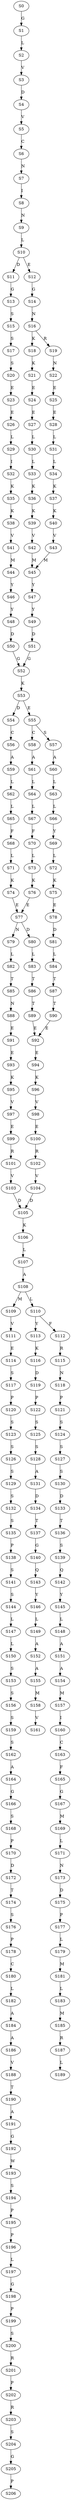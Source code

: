 strict digraph  {
	S0 -> S1 [ label = G ];
	S1 -> S2 [ label = L ];
	S2 -> S3 [ label = V ];
	S3 -> S4 [ label = D ];
	S4 -> S5 [ label = V ];
	S5 -> S6 [ label = C ];
	S6 -> S7 [ label = N ];
	S7 -> S8 [ label = I ];
	S8 -> S9 [ label = N ];
	S9 -> S10 [ label = L ];
	S10 -> S11 [ label = D ];
	S10 -> S12 [ label = E ];
	S11 -> S13 [ label = G ];
	S12 -> S14 [ label = G ];
	S13 -> S15 [ label = S ];
	S14 -> S16 [ label = N ];
	S15 -> S17 [ label = S ];
	S16 -> S18 [ label = K ];
	S16 -> S19 [ label = R ];
	S17 -> S20 [ label = S ];
	S18 -> S21 [ label = K ];
	S19 -> S22 [ label = N ];
	S20 -> S23 [ label = E ];
	S21 -> S24 [ label = E ];
	S22 -> S25 [ label = E ];
	S23 -> S26 [ label = E ];
	S24 -> S27 [ label = E ];
	S25 -> S28 [ label = E ];
	S26 -> S29 [ label = L ];
	S27 -> S30 [ label = L ];
	S28 -> S31 [ label = L ];
	S29 -> S32 [ label = I ];
	S30 -> S33 [ label = L ];
	S31 -> S34 [ label = L ];
	S32 -> S35 [ label = K ];
	S33 -> S36 [ label = K ];
	S34 -> S37 [ label = K ];
	S35 -> S38 [ label = K ];
	S36 -> S39 [ label = K ];
	S37 -> S40 [ label = K ];
	S38 -> S41 [ label = V ];
	S39 -> S42 [ label = V ];
	S40 -> S43 [ label = V ];
	S41 -> S44 [ label = M ];
	S42 -> S45 [ label = M ];
	S43 -> S45 [ label = M ];
	S44 -> S46 [ label = Y ];
	S45 -> S47 [ label = Y ];
	S46 -> S48 [ label = Y ];
	S47 -> S49 [ label = Y ];
	S48 -> S50 [ label = D ];
	S49 -> S51 [ label = D ];
	S50 -> S52 [ label = G ];
	S51 -> S52 [ label = G ];
	S52 -> S53 [ label = K ];
	S53 -> S54 [ label = D ];
	S53 -> S55 [ label = E ];
	S54 -> S56 [ label = C ];
	S55 -> S57 [ label = S ];
	S55 -> S58 [ label = C ];
	S56 -> S59 [ label = A ];
	S57 -> S60 [ label = A ];
	S58 -> S61 [ label = A ];
	S59 -> S62 [ label = L ];
	S60 -> S63 [ label = L ];
	S61 -> S64 [ label = L ];
	S62 -> S65 [ label = L ];
	S63 -> S66 [ label = L ];
	S64 -> S67 [ label = L ];
	S65 -> S68 [ label = F ];
	S66 -> S69 [ label = Y ];
	S67 -> S70 [ label = F ];
	S68 -> S71 [ label = L ];
	S69 -> S72 [ label = L ];
	S70 -> S73 [ label = L ];
	S71 -> S74 [ label = K ];
	S72 -> S75 [ label = K ];
	S73 -> S76 [ label = K ];
	S74 -> S77 [ label = E ];
	S75 -> S78 [ label = E ];
	S76 -> S77 [ label = E ];
	S77 -> S79 [ label = N ];
	S77 -> S80 [ label = D ];
	S78 -> S81 [ label = D ];
	S79 -> S82 [ label = L ];
	S80 -> S83 [ label = L ];
	S81 -> S84 [ label = L ];
	S82 -> S85 [ label = T ];
	S83 -> S86 [ label = T ];
	S84 -> S87 [ label = T ];
	S85 -> S88 [ label = N ];
	S86 -> S89 [ label = T ];
	S87 -> S90 [ label = T ];
	S88 -> S91 [ label = E ];
	S89 -> S92 [ label = E ];
	S90 -> S92 [ label = E ];
	S91 -> S93 [ label = E ];
	S92 -> S94 [ label = E ];
	S93 -> S95 [ label = K ];
	S94 -> S96 [ label = K ];
	S95 -> S97 [ label = V ];
	S96 -> S98 [ label = V ];
	S97 -> S99 [ label = E ];
	S98 -> S100 [ label = E ];
	S99 -> S101 [ label = R ];
	S100 -> S102 [ label = R ];
	S101 -> S103 [ label = V ];
	S102 -> S104 [ label = V ];
	S103 -> S105 [ label = D ];
	S104 -> S105 [ label = D ];
	S105 -> S106 [ label = K ];
	S106 -> S107 [ label = L ];
	S107 -> S108 [ label = A ];
	S108 -> S109 [ label = M ];
	S108 -> S110 [ label = L ];
	S109 -> S111 [ label = V ];
	S110 -> S112 [ label = F ];
	S110 -> S113 [ label = Y ];
	S111 -> S114 [ label = E ];
	S112 -> S115 [ label = R ];
	S113 -> S116 [ label = K ];
	S114 -> S117 [ label = S ];
	S115 -> S118 [ label = N ];
	S116 -> S119 [ label = D ];
	S117 -> S120 [ label = P ];
	S118 -> S121 [ label = P ];
	S119 -> S122 [ label = P ];
	S120 -> S123 [ label = S ];
	S121 -> S124 [ label = S ];
	S122 -> S125 [ label = S ];
	S123 -> S126 [ label = S ];
	S124 -> S127 [ label = S ];
	S125 -> S128 [ label = S ];
	S126 -> S129 [ label = S ];
	S127 -> S130 [ label = S ];
	S128 -> S131 [ label = A ];
	S129 -> S132 [ label = S ];
	S130 -> S133 [ label = D ];
	S131 -> S134 [ label = D ];
	S132 -> S135 [ label = S ];
	S133 -> S136 [ label = T ];
	S134 -> S137 [ label = T ];
	S135 -> S138 [ label = P ];
	S136 -> S139 [ label = S ];
	S137 -> S140 [ label = G ];
	S138 -> S141 [ label = S ];
	S139 -> S142 [ label = Q ];
	S140 -> S143 [ label = Q ];
	S141 -> S144 [ label = S ];
	S142 -> S145 [ label = Y ];
	S143 -> S146 [ label = Y ];
	S144 -> S147 [ label = L ];
	S145 -> S148 [ label = L ];
	S146 -> S149 [ label = L ];
	S147 -> S150 [ label = L ];
	S148 -> S151 [ label = A ];
	S149 -> S152 [ label = A ];
	S150 -> S153 [ label = S ];
	S151 -> S154 [ label = A ];
	S152 -> S155 [ label = A ];
	S153 -> S156 [ label = S ];
	S154 -> S157 [ label = M ];
	S155 -> S158 [ label = M ];
	S156 -> S159 [ label = S ];
	S157 -> S160 [ label = I ];
	S158 -> S161 [ label = V ];
	S159 -> S162 [ label = S ];
	S160 -> S163 [ label = C ];
	S162 -> S164 [ label = A ];
	S163 -> S165 [ label = F ];
	S164 -> S166 [ label = G ];
	S165 -> S167 [ label = G ];
	S166 -> S168 [ label = S ];
	S167 -> S169 [ label = M ];
	S168 -> S170 [ label = P ];
	S169 -> S171 [ label = L ];
	S170 -> S172 [ label = D ];
	S171 -> S173 [ label = N ];
	S172 -> S174 [ label = T ];
	S173 -> S175 [ label = D ];
	S174 -> S176 [ label = S ];
	S175 -> S177 [ label = P ];
	S176 -> S178 [ label = P ];
	S177 -> S179 [ label = L ];
	S178 -> S180 [ label = C ];
	S179 -> S181 [ label = M ];
	S180 -> S182 [ label = L ];
	S181 -> S183 [ label = L ];
	S182 -> S184 [ label = A ];
	S183 -> S185 [ label = M ];
	S184 -> S186 [ label = A ];
	S185 -> S187 [ label = R ];
	S186 -> S188 [ label = V ];
	S187 -> S189 [ label = L ];
	S188 -> S190 [ label = T ];
	S190 -> S191 [ label = A ];
	S191 -> S192 [ label = G ];
	S192 -> S193 [ label = W ];
	S193 -> S194 [ label = S ];
	S194 -> S195 [ label = P ];
	S195 -> S196 [ label = P ];
	S196 -> S197 [ label = L ];
	S197 -> S198 [ label = G ];
	S198 -> S199 [ label = P ];
	S199 -> S200 [ label = S ];
	S200 -> S201 [ label = R ];
	S201 -> S202 [ label = P ];
	S202 -> S203 [ label = R ];
	S203 -> S204 [ label = S ];
	S204 -> S205 [ label = G ];
	S205 -> S206 [ label = P ];
}
